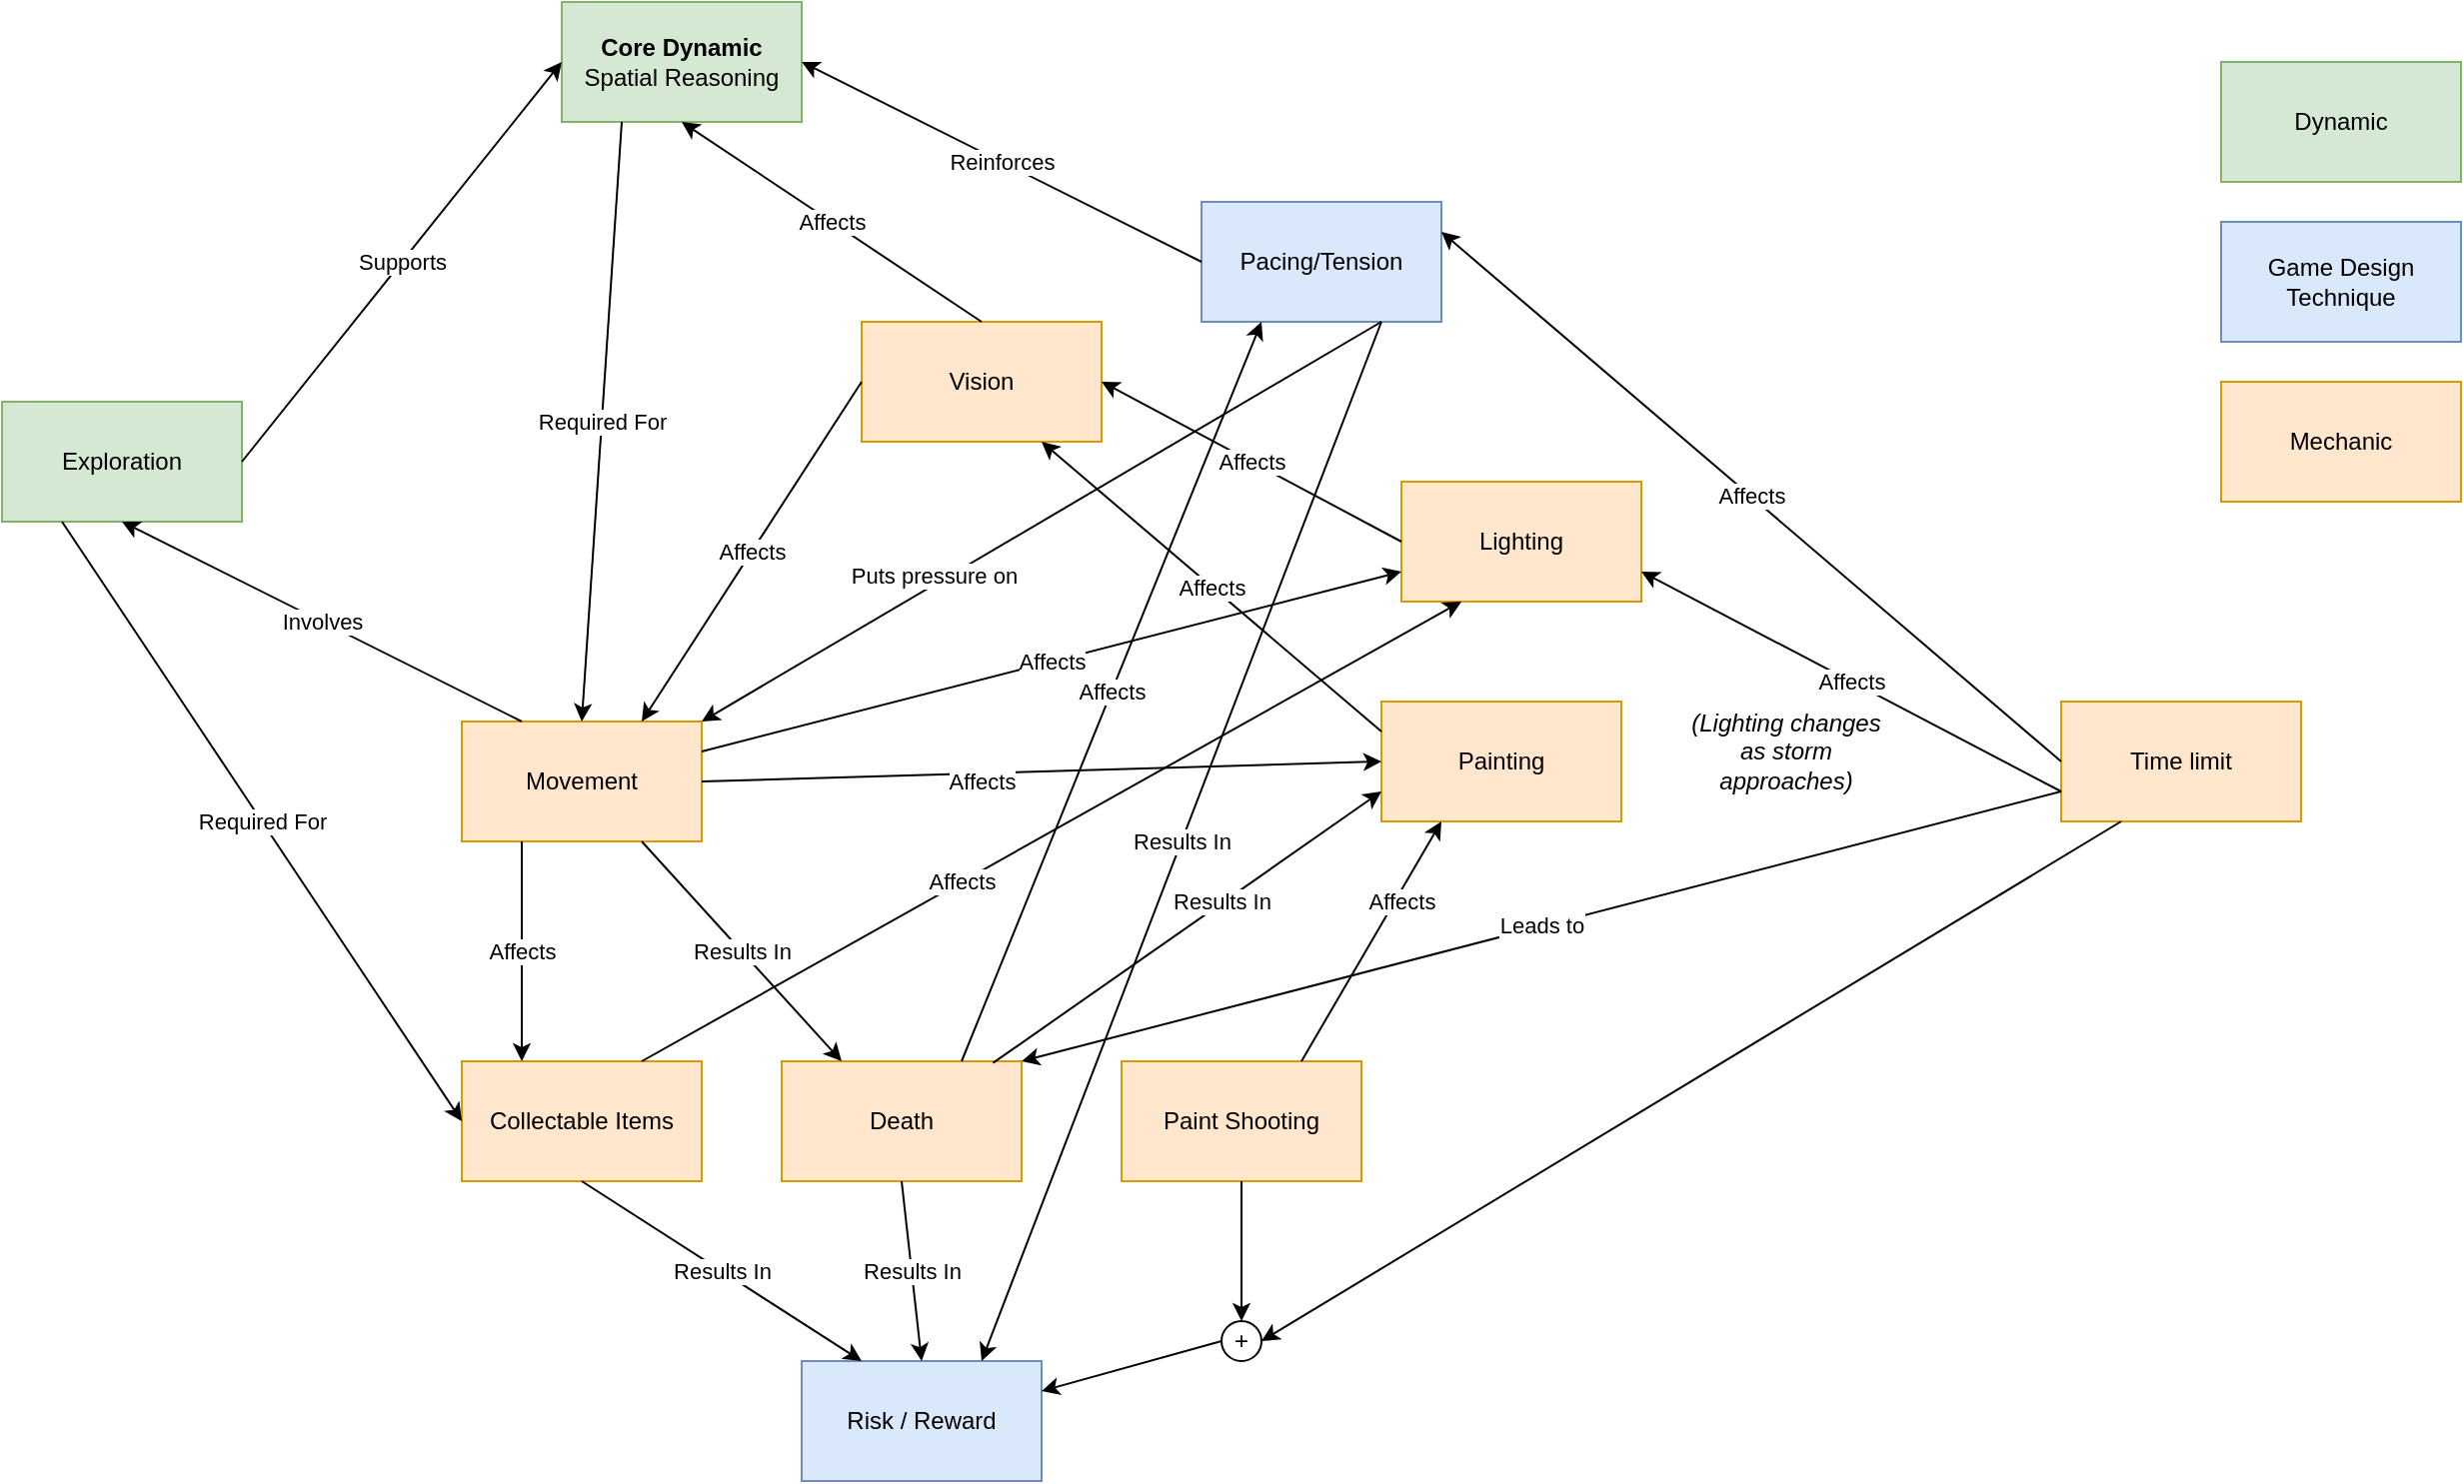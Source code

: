 <mxfile version="21.2.8" type="device">
  <diagram name="Page-1" id="-WRxpsyQAC07tz-8ae9h">
    <mxGraphModel dx="4794" dy="2104" grid="1" gridSize="10" guides="1" tooltips="1" connect="1" arrows="1" fold="1" page="1" pageScale="1" pageWidth="827" pageHeight="1169" math="0" shadow="0">
      <root>
        <mxCell id="0" />
        <mxCell id="1" parent="0" />
        <mxCell id="h4Le6FHJ1qaoNSACG7Jo-1" value="Movement" style="rounded=0;whiteSpace=wrap;html=1;fillColor=#ffe6cc;strokeColor=#d79b00;" vertex="1" parent="1">
          <mxGeometry x="-1510" y="-40" width="120" height="60" as="geometry" />
        </mxCell>
        <mxCell id="h4Le6FHJ1qaoNSACG7Jo-2" value="Vision" style="rounded=0;whiteSpace=wrap;html=1;fillColor=#ffe6cc;strokeColor=#d79b00;" vertex="1" parent="1">
          <mxGeometry x="-1310" y="-240" width="120" height="60" as="geometry" />
        </mxCell>
        <mxCell id="h4Le6FHJ1qaoNSACG7Jo-3" value="Lighting" style="rounded=0;whiteSpace=wrap;html=1;fillColor=#ffe6cc;strokeColor=#d79b00;" vertex="1" parent="1">
          <mxGeometry x="-1040" y="-160" width="120" height="60" as="geometry" />
        </mxCell>
        <mxCell id="h4Le6FHJ1qaoNSACG7Jo-4" value="Painting" style="rounded=0;whiteSpace=wrap;html=1;fillColor=#ffe6cc;strokeColor=#d79b00;" vertex="1" parent="1">
          <mxGeometry x="-1050" y="-50" width="120" height="60" as="geometry" />
        </mxCell>
        <mxCell id="h4Le6FHJ1qaoNSACG7Jo-5" value="Affects" style="endArrow=classic;html=1;rounded=0;exitX=0;exitY=0.5;exitDx=0;exitDy=0;entryX=0.75;entryY=0;entryDx=0;entryDy=0;" edge="1" parent="1" source="h4Le6FHJ1qaoNSACG7Jo-2" target="h4Le6FHJ1qaoNSACG7Jo-1">
          <mxGeometry width="50" height="50" relative="1" as="geometry">
            <mxPoint x="-1410" y="-170" as="sourcePoint" />
            <mxPoint x="-1360" y="-220" as="targetPoint" />
          </mxGeometry>
        </mxCell>
        <mxCell id="h4Le6FHJ1qaoNSACG7Jo-6" value="Affects" style="endArrow=classic;html=1;rounded=0;exitX=1;exitY=0.5;exitDx=0;exitDy=0;entryX=0;entryY=0.5;entryDx=0;entryDy=0;" edge="1" parent="1" source="h4Le6FHJ1qaoNSACG7Jo-1" target="h4Le6FHJ1qaoNSACG7Jo-4">
          <mxGeometry x="-0.177" y="-4" width="50" height="50" relative="1" as="geometry">
            <mxPoint x="-1210" y="-90" as="sourcePoint" />
            <mxPoint x="-1320" y="80" as="targetPoint" />
            <mxPoint as="offset" />
          </mxGeometry>
        </mxCell>
        <mxCell id="h4Le6FHJ1qaoNSACG7Jo-7" value="Affects" style="endArrow=classic;html=1;rounded=0;exitX=0;exitY=0.25;exitDx=0;exitDy=0;entryX=0.75;entryY=1;entryDx=0;entryDy=0;" edge="1" parent="1" source="h4Le6FHJ1qaoNSACG7Jo-4" target="h4Le6FHJ1qaoNSACG7Jo-2">
          <mxGeometry width="50" height="50" relative="1" as="geometry">
            <mxPoint x="-1380" as="sourcePoint" />
            <mxPoint x="-1030" y="20" as="targetPoint" />
          </mxGeometry>
        </mxCell>
        <mxCell id="h4Le6FHJ1qaoNSACG7Jo-8" value="Affects" style="endArrow=classic;html=1;rounded=0;exitX=0;exitY=0.5;exitDx=0;exitDy=0;entryX=1;entryY=0.5;entryDx=0;entryDy=0;" edge="1" parent="1" source="h4Le6FHJ1qaoNSACG7Jo-3" target="h4Le6FHJ1qaoNSACG7Jo-2">
          <mxGeometry width="50" height="50" relative="1" as="geometry">
            <mxPoint x="-1030" y="5" as="sourcePoint" />
            <mxPoint x="-1210" y="-170" as="targetPoint" />
          </mxGeometry>
        </mxCell>
        <mxCell id="h4Le6FHJ1qaoNSACG7Jo-9" value="Affects" style="endArrow=classic;html=1;rounded=0;exitX=1;exitY=0.25;exitDx=0;exitDy=0;entryX=0;entryY=0.75;entryDx=0;entryDy=0;" edge="1" parent="1" source="h4Le6FHJ1qaoNSACG7Jo-1" target="h4Le6FHJ1qaoNSACG7Jo-3">
          <mxGeometry width="50" height="50" relative="1" as="geometry">
            <mxPoint x="-1000" y="-240" as="sourcePoint" />
            <mxPoint x="-1150" y="-320" as="targetPoint" />
          </mxGeometry>
        </mxCell>
        <mxCell id="h4Le6FHJ1qaoNSACG7Jo-10" value="Paint Shooting" style="rounded=0;whiteSpace=wrap;html=1;fillColor=#ffe6cc;strokeColor=#d79b00;" vertex="1" parent="1">
          <mxGeometry x="-1180" y="130" width="120" height="60" as="geometry" />
        </mxCell>
        <mxCell id="h4Le6FHJ1qaoNSACG7Jo-11" value="Affects" style="endArrow=classic;html=1;rounded=0;exitX=0.75;exitY=0;exitDx=0;exitDy=0;entryX=0.25;entryY=1;entryDx=0;entryDy=0;" edge="1" parent="1" source="h4Le6FHJ1qaoNSACG7Jo-10" target="h4Le6FHJ1qaoNSACG7Jo-4">
          <mxGeometry x="0.357" y="-3" width="50" height="50" relative="1" as="geometry">
            <mxPoint x="-1050" y="150" as="sourcePoint" />
            <mxPoint x="-700" y="170" as="targetPoint" />
            <mxPoint as="offset" />
          </mxGeometry>
        </mxCell>
        <mxCell id="h4Le6FHJ1qaoNSACG7Jo-12" value="Collectable Items" style="rounded=0;whiteSpace=wrap;html=1;fillColor=#ffe6cc;strokeColor=#d79b00;" vertex="1" parent="1">
          <mxGeometry x="-1510" y="130" width="120" height="60" as="geometry" />
        </mxCell>
        <mxCell id="h4Le6FHJ1qaoNSACG7Jo-13" value="Affects" style="endArrow=classic;html=1;rounded=0;exitX=0.25;exitY=1;exitDx=0;exitDy=0;entryX=0.25;entryY=0;entryDx=0;entryDy=0;" edge="1" parent="1" source="h4Le6FHJ1qaoNSACG7Jo-1" target="h4Le6FHJ1qaoNSACG7Jo-12">
          <mxGeometry width="50" height="50" relative="1" as="geometry">
            <mxPoint x="-1380" as="sourcePoint" />
            <mxPoint x="-1030" y="20" as="targetPoint" />
          </mxGeometry>
        </mxCell>
        <mxCell id="h4Le6FHJ1qaoNSACG7Jo-14" value="Affects" style="endArrow=classic;html=1;rounded=0;exitX=0.75;exitY=0;exitDx=0;exitDy=0;entryX=0.25;entryY=1;entryDx=0;entryDy=0;" edge="1" parent="1" source="h4Le6FHJ1qaoNSACG7Jo-12" target="h4Le6FHJ1qaoNSACG7Jo-3">
          <mxGeometry x="-0.219" width="50" height="50" relative="1" as="geometry">
            <mxPoint x="-1340" y="110" as="sourcePoint" />
            <mxPoint x="-1200" y="90" as="targetPoint" />
            <mxPoint as="offset" />
          </mxGeometry>
        </mxCell>
        <mxCell id="h4Le6FHJ1qaoNSACG7Jo-15" value="&lt;b&gt;Core Dynamic&lt;/b&gt;&lt;br&gt;Spatial Reasoning" style="rounded=0;whiteSpace=wrap;html=1;fillColor=#d5e8d4;strokeColor=#82b366;" vertex="1" parent="1">
          <mxGeometry x="-1460" y="-400" width="120" height="60" as="geometry" />
        </mxCell>
        <mxCell id="h4Le6FHJ1qaoNSACG7Jo-16" value="Affects" style="endArrow=classic;html=1;rounded=0;entryX=0.5;entryY=1;entryDx=0;entryDy=0;exitX=0.5;exitY=0;exitDx=0;exitDy=0;" edge="1" parent="1" source="h4Le6FHJ1qaoNSACG7Jo-2" target="h4Le6FHJ1qaoNSACG7Jo-15">
          <mxGeometry width="50" height="50" relative="1" as="geometry">
            <mxPoint x="-990" y="-270" as="sourcePoint" />
            <mxPoint x="-1130" y="-350" as="targetPoint" />
          </mxGeometry>
        </mxCell>
        <mxCell id="h4Le6FHJ1qaoNSACG7Jo-17" value="Required For" style="endArrow=classic;html=1;rounded=0;entryX=0.5;entryY=0;entryDx=0;entryDy=0;exitX=0.25;exitY=1;exitDx=0;exitDy=0;" edge="1" parent="1" source="h4Le6FHJ1qaoNSACG7Jo-15" target="h4Le6FHJ1qaoNSACG7Jo-1">
          <mxGeometry width="50" height="50" relative="1" as="geometry">
            <mxPoint x="-1470" y="-240" as="sourcePoint" />
            <mxPoint x="-1470" y="-370" as="targetPoint" />
          </mxGeometry>
        </mxCell>
        <mxCell id="h4Le6FHJ1qaoNSACG7Jo-18" value="Exploration" style="rounded=0;whiteSpace=wrap;html=1;fillColor=#d5e8d4;strokeColor=#82b366;" vertex="1" parent="1">
          <mxGeometry x="-1740" y="-200" width="120" height="60" as="geometry" />
        </mxCell>
        <mxCell id="h4Le6FHJ1qaoNSACG7Jo-19" value="Supports" style="endArrow=classic;html=1;rounded=0;entryX=0;entryY=0.5;entryDx=0;entryDy=0;exitX=1;exitY=0.5;exitDx=0;exitDy=0;" edge="1" parent="1" source="h4Le6FHJ1qaoNSACG7Jo-18" target="h4Le6FHJ1qaoNSACG7Jo-15">
          <mxGeometry width="50" height="50" relative="1" as="geometry">
            <mxPoint x="-1080" y="-260" as="sourcePoint" />
            <mxPoint x="-1080" y="-390" as="targetPoint" />
          </mxGeometry>
        </mxCell>
        <mxCell id="h4Le6FHJ1qaoNSACG7Jo-20" value="Involves" style="endArrow=classic;html=1;rounded=0;exitX=0.25;exitY=0;exitDx=0;exitDy=0;entryX=0.5;entryY=1;entryDx=0;entryDy=0;" edge="1" parent="1" source="h4Le6FHJ1qaoNSACG7Jo-1" target="h4Le6FHJ1qaoNSACG7Jo-18">
          <mxGeometry width="50" height="50" relative="1" as="geometry">
            <mxPoint x="-1470" y="30" as="sourcePoint" />
            <mxPoint x="-1390" y="140" as="targetPoint" />
          </mxGeometry>
        </mxCell>
        <mxCell id="h4Le6FHJ1qaoNSACG7Jo-21" value="Required For" style="endArrow=classic;html=1;rounded=0;entryX=0;entryY=0.5;entryDx=0;entryDy=0;exitX=0.25;exitY=1;exitDx=0;exitDy=0;" edge="1" parent="1" source="h4Le6FHJ1qaoNSACG7Jo-18" target="h4Le6FHJ1qaoNSACG7Jo-12">
          <mxGeometry width="50" height="50" relative="1" as="geometry">
            <mxPoint x="-1270" y="-360" as="sourcePoint" />
            <mxPoint x="-1440" y="-30" as="targetPoint" />
          </mxGeometry>
        </mxCell>
        <mxCell id="h4Le6FHJ1qaoNSACG7Jo-22" value="Pacing/Tension" style="rounded=0;whiteSpace=wrap;html=1;fillColor=#dae8fc;strokeColor=#6c8ebf;" vertex="1" parent="1">
          <mxGeometry x="-1140" y="-300" width="120" height="60" as="geometry" />
        </mxCell>
        <mxCell id="h4Le6FHJ1qaoNSACG7Jo-23" value="Reinforces" style="endArrow=classic;html=1;rounded=0;entryX=1;entryY=0.5;entryDx=0;entryDy=0;exitX=0;exitY=0.5;exitDx=0;exitDy=0;" edge="1" parent="1" source="h4Le6FHJ1qaoNSACG7Jo-22" target="h4Le6FHJ1qaoNSACG7Jo-15">
          <mxGeometry width="50" height="50" relative="1" as="geometry">
            <mxPoint x="-1120" y="-590" as="sourcePoint" />
            <mxPoint x="-1210" y="-490" as="targetPoint" />
          </mxGeometry>
        </mxCell>
        <mxCell id="h4Le6FHJ1qaoNSACG7Jo-24" value="Time limit" style="rounded=0;whiteSpace=wrap;html=1;fillColor=#ffe6cc;strokeColor=#d79b00;" vertex="1" parent="1">
          <mxGeometry x="-710" y="-50" width="120" height="60" as="geometry" />
        </mxCell>
        <mxCell id="h4Le6FHJ1qaoNSACG7Jo-25" value="Affects" style="endArrow=classic;html=1;rounded=0;entryX=1;entryY=0.25;entryDx=0;entryDy=0;exitX=0;exitY=0.5;exitDx=0;exitDy=0;" edge="1" parent="1" source="h4Le6FHJ1qaoNSACG7Jo-24" target="h4Le6FHJ1qaoNSACG7Jo-22">
          <mxGeometry width="50" height="50" relative="1" as="geometry">
            <mxPoint x="-1240" y="-230" as="sourcePoint" />
            <mxPoint x="-1240" y="-360" as="targetPoint" />
          </mxGeometry>
        </mxCell>
        <mxCell id="h4Le6FHJ1qaoNSACG7Jo-26" value="Affects" style="endArrow=classic;html=1;rounded=0;entryX=1;entryY=0.75;entryDx=0;entryDy=0;exitX=0;exitY=0.75;exitDx=0;exitDy=0;" edge="1" parent="1" source="h4Le6FHJ1qaoNSACG7Jo-24" target="h4Le6FHJ1qaoNSACG7Jo-3">
          <mxGeometry width="50" height="50" relative="1" as="geometry">
            <mxPoint x="-710" y="-10" as="sourcePoint" />
            <mxPoint x="-1100" y="-330" as="targetPoint" />
          </mxGeometry>
        </mxCell>
        <mxCell id="h4Le6FHJ1qaoNSACG7Jo-27" value="(Lighting changes as storm approaches)" style="text;html=1;strokeColor=none;fillColor=none;align=center;verticalAlign=middle;whiteSpace=wrap;rounded=0;fontStyle=2" vertex="1" parent="1">
          <mxGeometry x="-901" y="-40" width="107" height="30" as="geometry" />
        </mxCell>
        <mxCell id="h4Le6FHJ1qaoNSACG7Jo-28" value="Puts pressure on" style="endArrow=classic;html=1;rounded=0;entryX=1;entryY=0;entryDx=0;entryDy=0;exitX=0.75;exitY=1;exitDx=0;exitDy=0;" edge="1" parent="1" source="h4Le6FHJ1qaoNSACG7Jo-22" target="h4Le6FHJ1qaoNSACG7Jo-1">
          <mxGeometry x="0.303" y="-4" width="50" height="50" relative="1" as="geometry">
            <mxPoint x="-1030" y="-220" as="sourcePoint" />
            <mxPoint x="-1130" y="-280" as="targetPoint" />
            <mxPoint as="offset" />
          </mxGeometry>
        </mxCell>
        <mxCell id="h4Le6FHJ1qaoNSACG7Jo-29" value="Dynamic" style="rounded=0;whiteSpace=wrap;html=1;fillColor=#d5e8d4;strokeColor=#82b366;" vertex="1" parent="1">
          <mxGeometry x="-630" y="-370" width="120" height="60" as="geometry" />
        </mxCell>
        <mxCell id="h4Le6FHJ1qaoNSACG7Jo-30" value="Game Design Technique" style="rounded=0;whiteSpace=wrap;html=1;fillColor=#dae8fc;strokeColor=#6c8ebf;" vertex="1" parent="1">
          <mxGeometry x="-630" y="-290" width="120" height="60" as="geometry" />
        </mxCell>
        <mxCell id="h4Le6FHJ1qaoNSACG7Jo-31" value="Mechanic" style="rounded=0;whiteSpace=wrap;html=1;fillColor=#ffe6cc;strokeColor=#d79b00;" vertex="1" parent="1">
          <mxGeometry x="-630" y="-210" width="120" height="60" as="geometry" />
        </mxCell>
        <mxCell id="h4Le6FHJ1qaoNSACG7Jo-32" value="Risk / Reward" style="rounded=0;whiteSpace=wrap;html=1;fillColor=#dae8fc;strokeColor=#6c8ebf;" vertex="1" parent="1">
          <mxGeometry x="-1340" y="280" width="120" height="60" as="geometry" />
        </mxCell>
        <mxCell id="h4Le6FHJ1qaoNSACG7Jo-33" value="Death" style="rounded=0;whiteSpace=wrap;html=1;fillColor=#ffe6cc;strokeColor=#d79b00;" vertex="1" parent="1">
          <mxGeometry x="-1350" y="130" width="120" height="60" as="geometry" />
        </mxCell>
        <mxCell id="h4Le6FHJ1qaoNSACG7Jo-34" value="Results In" style="endArrow=classic;html=1;rounded=0;exitX=0.75;exitY=1;exitDx=0;exitDy=0;entryX=0.25;entryY=0;entryDx=0;entryDy=0;" edge="1" parent="1" source="h4Le6FHJ1qaoNSACG7Jo-1" target="h4Le6FHJ1qaoNSACG7Jo-33">
          <mxGeometry width="50" height="50" relative="1" as="geometry">
            <mxPoint x="-1410" y="140" as="sourcePoint" />
            <mxPoint x="-1000" y="-90" as="targetPoint" />
          </mxGeometry>
        </mxCell>
        <mxCell id="h4Le6FHJ1qaoNSACG7Jo-35" value="Affects" style="endArrow=classic;html=1;rounded=0;exitX=0.75;exitY=0;exitDx=0;exitDy=0;entryX=0.25;entryY=1;entryDx=0;entryDy=0;" edge="1" parent="1" source="h4Le6FHJ1qaoNSACG7Jo-33" target="h4Le6FHJ1qaoNSACG7Jo-22">
          <mxGeometry width="50" height="50" relative="1" as="geometry">
            <mxPoint x="-1410" y="140" as="sourcePoint" />
            <mxPoint x="-1000" y="-90" as="targetPoint" />
          </mxGeometry>
        </mxCell>
        <mxCell id="h4Le6FHJ1qaoNSACG7Jo-36" value="Results In" style="endArrow=classic;html=1;rounded=0;exitX=0.5;exitY=1;exitDx=0;exitDy=0;entryX=0.25;entryY=0;entryDx=0;entryDy=0;" edge="1" parent="1" source="h4Le6FHJ1qaoNSACG7Jo-12" target="h4Le6FHJ1qaoNSACG7Jo-32">
          <mxGeometry width="50" height="50" relative="1" as="geometry">
            <mxPoint x="-1480" y="240" as="sourcePoint" />
            <mxPoint x="-1380" y="350" as="targetPoint" />
          </mxGeometry>
        </mxCell>
        <mxCell id="h4Le6FHJ1qaoNSACG7Jo-37" value="Results In" style="endArrow=classic;html=1;rounded=0;exitX=0.5;exitY=1;exitDx=0;exitDy=0;entryX=0.5;entryY=0;entryDx=0;entryDy=0;" edge="1" parent="1" source="h4Le6FHJ1qaoNSACG7Jo-33" target="h4Le6FHJ1qaoNSACG7Jo-32">
          <mxGeometry width="50" height="50" relative="1" as="geometry">
            <mxPoint x="-1280" y="200" as="sourcePoint" />
            <mxPoint x="-1160" y="290" as="targetPoint" />
          </mxGeometry>
        </mxCell>
        <mxCell id="h4Le6FHJ1qaoNSACG7Jo-38" value="Results In" style="endArrow=classic;html=1;rounded=0;entryX=0.75;entryY=0;entryDx=0;entryDy=0;" edge="1" parent="1" target="h4Le6FHJ1qaoNSACG7Jo-32">
          <mxGeometry width="50" height="50" relative="1" as="geometry">
            <mxPoint x="-1050" y="-240" as="sourcePoint" />
            <mxPoint x="-1230" y="290" as="targetPoint" />
          </mxGeometry>
        </mxCell>
        <mxCell id="h4Le6FHJ1qaoNSACG7Jo-41" value="+" style="ellipse;whiteSpace=wrap;html=1;aspect=fixed;" vertex="1" parent="1">
          <mxGeometry x="-1130" y="260" width="20" height="20" as="geometry" />
        </mxCell>
        <mxCell id="h4Le6FHJ1qaoNSACG7Jo-42" value="" style="endArrow=classic;html=1;rounded=0;exitX=0.5;exitY=1;exitDx=0;exitDy=0;entryX=0.5;entryY=0;entryDx=0;entryDy=0;" edge="1" parent="1" source="h4Le6FHJ1qaoNSACG7Jo-10" target="h4Le6FHJ1qaoNSACG7Jo-41">
          <mxGeometry width="50" height="50" relative="1" as="geometry">
            <mxPoint x="-970" y="200" as="sourcePoint" />
            <mxPoint x="-900" y="80" as="targetPoint" />
          </mxGeometry>
        </mxCell>
        <mxCell id="h4Le6FHJ1qaoNSACG7Jo-43" value="" style="endArrow=classic;html=1;rounded=0;exitX=0.25;exitY=1;exitDx=0;exitDy=0;entryX=1;entryY=0.5;entryDx=0;entryDy=0;" edge="1" parent="1" source="h4Le6FHJ1qaoNSACG7Jo-24" target="h4Le6FHJ1qaoNSACG7Jo-41">
          <mxGeometry width="50" height="50" relative="1" as="geometry">
            <mxPoint x="-1040" y="210" as="sourcePoint" />
            <mxPoint x="-1040" y="280" as="targetPoint" />
          </mxGeometry>
        </mxCell>
        <mxCell id="h4Le6FHJ1qaoNSACG7Jo-44" value="" style="endArrow=classic;html=1;rounded=0;exitX=0;exitY=0.5;exitDx=0;exitDy=0;entryX=1;entryY=0.25;entryDx=0;entryDy=0;" edge="1" parent="1" source="h4Le6FHJ1qaoNSACG7Jo-41" target="h4Le6FHJ1qaoNSACG7Jo-32">
          <mxGeometry width="50" height="50" relative="1" as="geometry">
            <mxPoint x="-1210" y="310" as="sourcePoint" />
            <mxPoint x="-1210" y="380" as="targetPoint" />
          </mxGeometry>
        </mxCell>
        <mxCell id="h4Le6FHJ1qaoNSACG7Jo-45" value="Leads to" style="endArrow=classic;html=1;rounded=0;entryX=1;entryY=0;entryDx=0;entryDy=0;exitX=0;exitY=0.75;exitDx=0;exitDy=0;" edge="1" parent="1" source="h4Le6FHJ1qaoNSACG7Jo-24" target="h4Le6FHJ1qaoNSACG7Jo-33">
          <mxGeometry width="50" height="50" relative="1" as="geometry">
            <mxPoint x="-790" y="215" as="sourcePoint" />
            <mxPoint x="-1000" y="105" as="targetPoint" />
          </mxGeometry>
        </mxCell>
        <mxCell id="h4Le6FHJ1qaoNSACG7Jo-48" value="Results In" style="endArrow=classic;html=1;rounded=0;exitX=0.881;exitY=0.014;exitDx=0;exitDy=0;exitPerimeter=0;entryX=0;entryY=0.75;entryDx=0;entryDy=0;" edge="1" parent="1" source="h4Le6FHJ1qaoNSACG7Jo-33" target="h4Le6FHJ1qaoNSACG7Jo-4">
          <mxGeometry x="0.181" y="1" width="50" height="50" relative="1" as="geometry">
            <mxPoint x="-1040" y="-230" as="sourcePoint" />
            <mxPoint x="-1050" y="30" as="targetPoint" />
            <mxPoint as="offset" />
          </mxGeometry>
        </mxCell>
      </root>
    </mxGraphModel>
  </diagram>
</mxfile>
